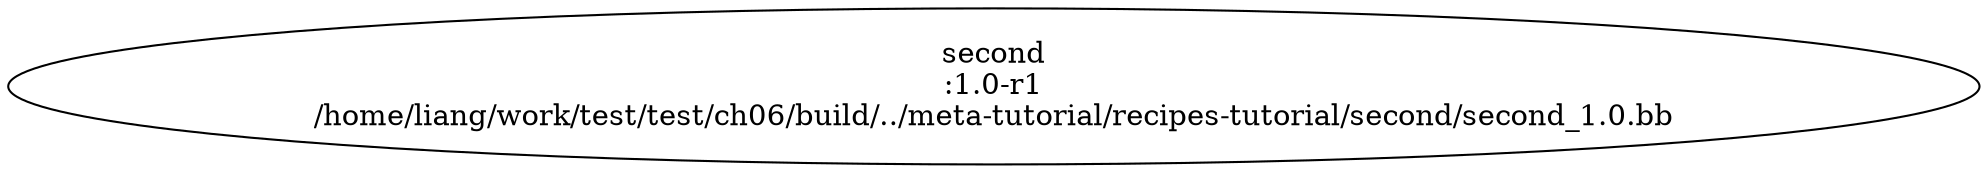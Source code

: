 digraph depends {
"second" [label="second\n:1.0-r1\n/home/liang/work/test/test/ch06/build/../meta-tutorial/recipes-tutorial/second/second_1.0.bb"]
}
